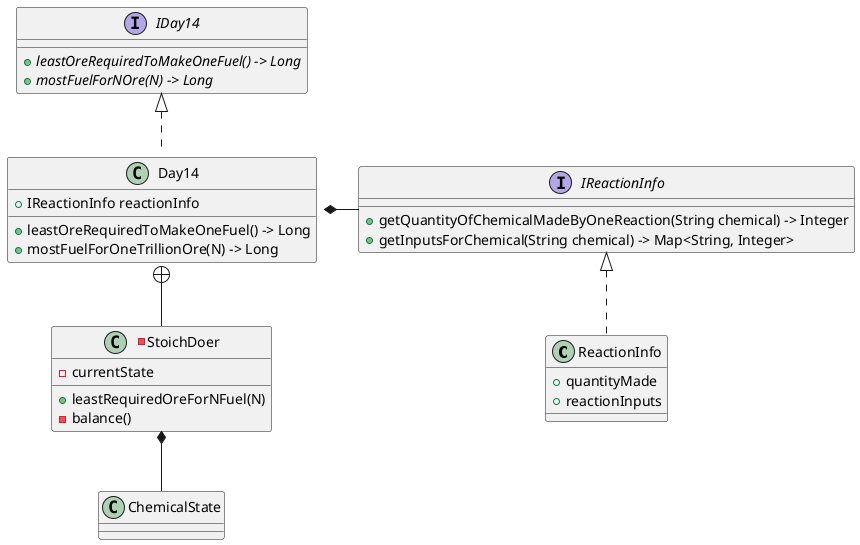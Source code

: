 @startuml
'https://plantuml.com/class-diagram



class ReactionInfo {
+ quantityMade
+ reactionInputs
}

-class StoichDoer {
+leastRequiredOreForNFuel(N)
- currentState
- balance()
}

interface IReactionInfo {
+getQuantityOfChemicalMadeByOneReaction(String chemical) -> Integer
+getInputsForChemical(String chemical) -> Map<String, Integer>
}

interface IDay14 {
+{abstract}leastOreRequiredToMakeOneFuel() -> Long
+{abstract}mostFuelForNOre(N) -> Long

}

class Day14 {
+IReactionInfo reactionInfo
+leastOreRequiredToMakeOneFuel() -> Long
+mostFuelForOneTrillionOre(N) -> Long

}



IDay14 <|.. Day14

Day14 *- IReactionInfo
IReactionInfo <|.. ReactionInfo



Day14::leastRequiredOreForNFuel +--StoichDoer

StoichDoer *-- ChemicalState


@enduml